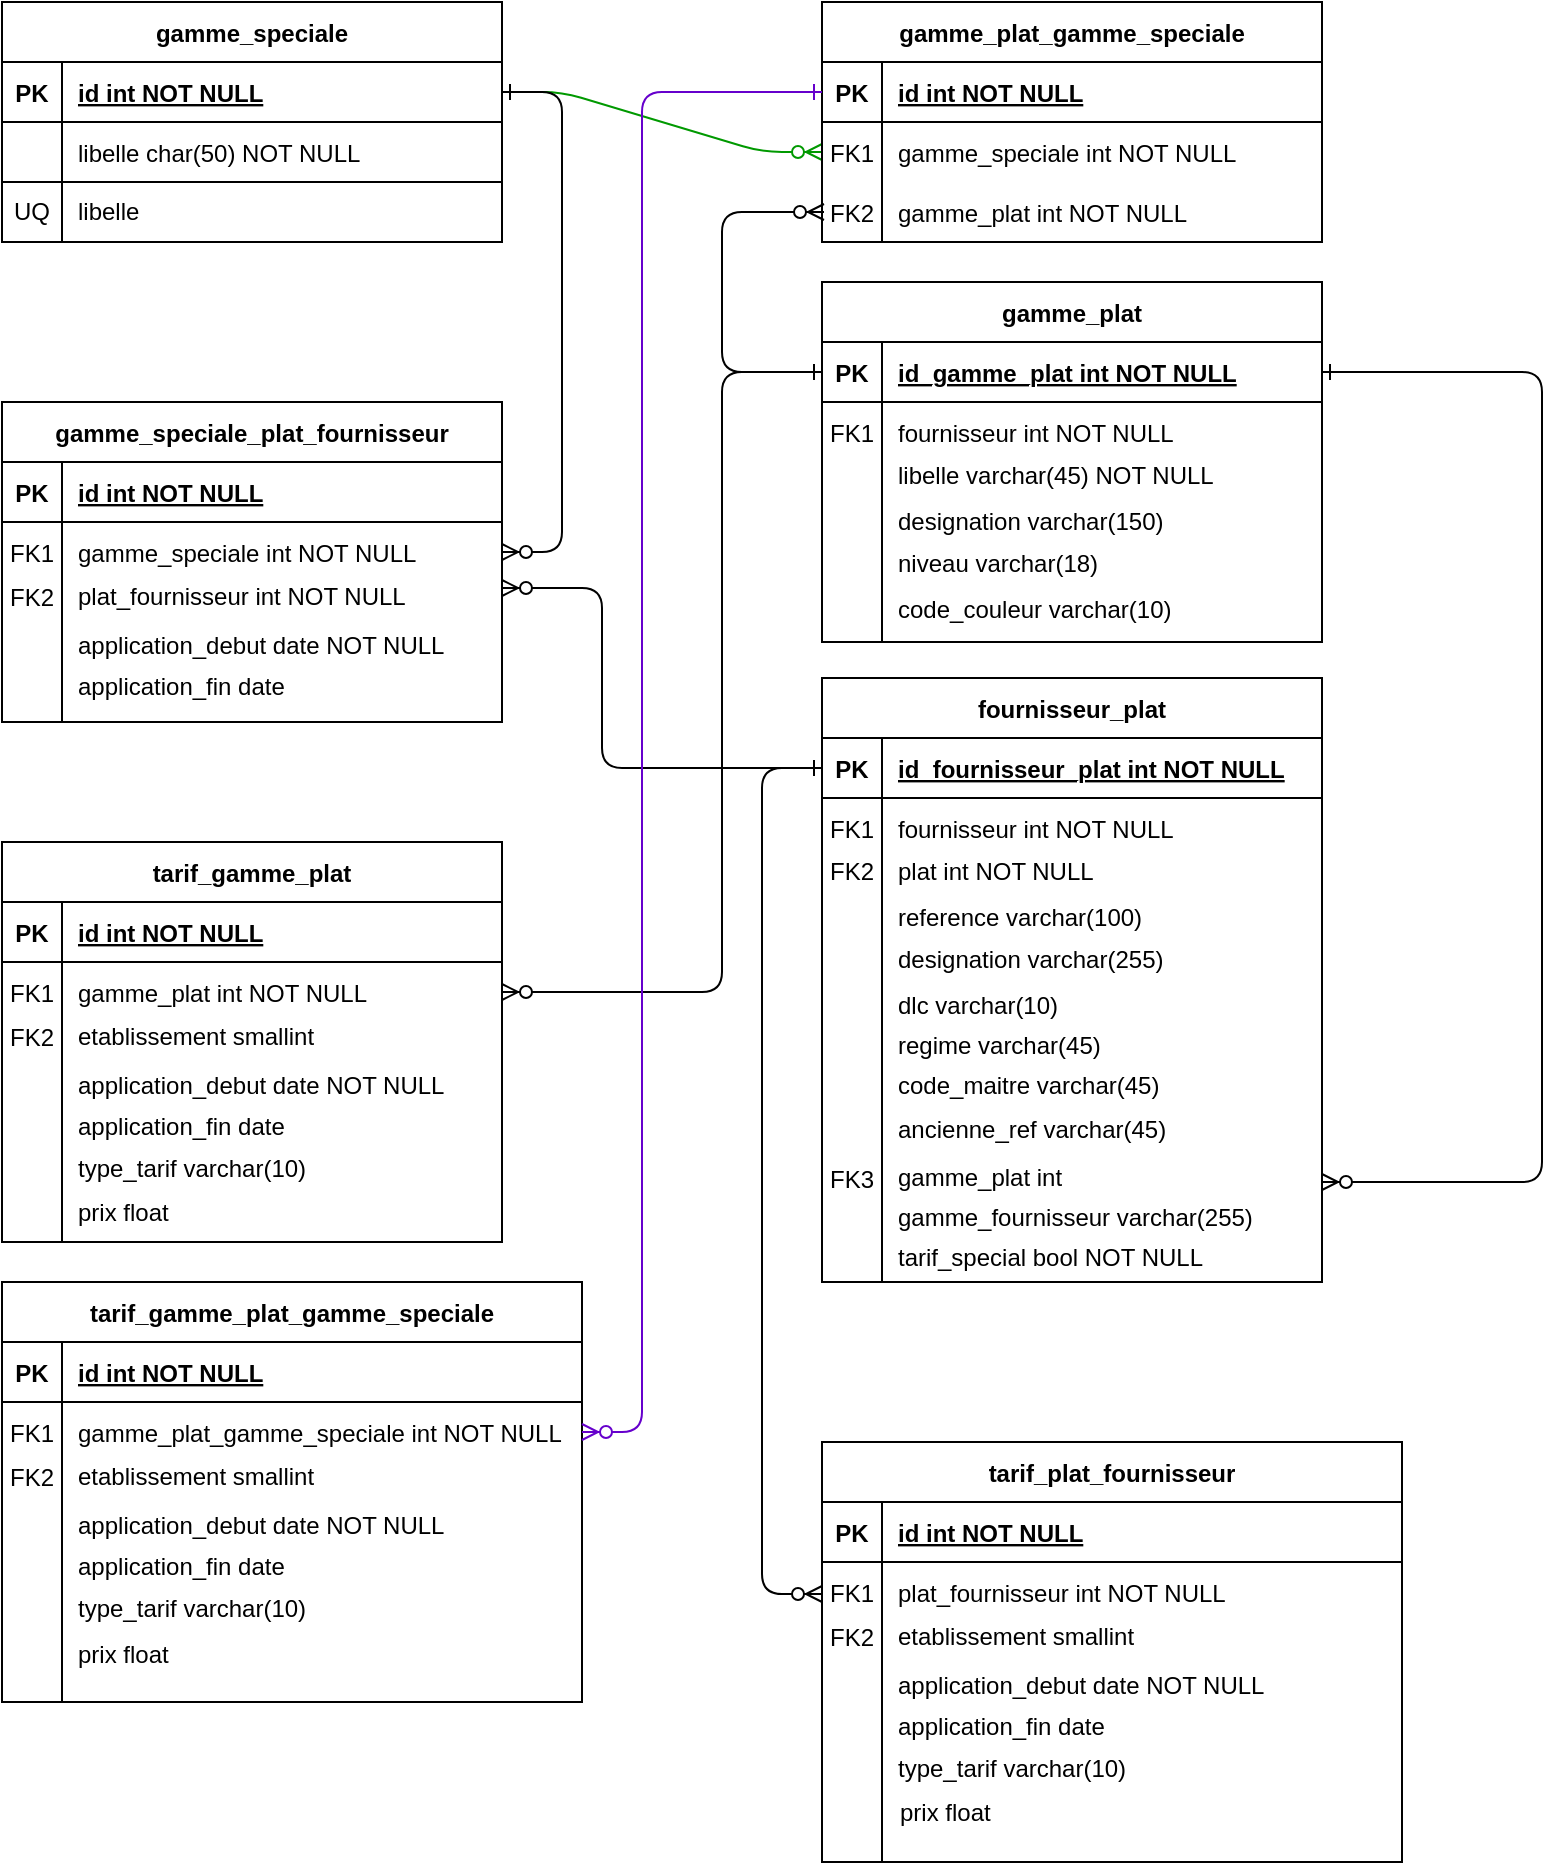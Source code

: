 <mxfile version="20.8.23" type="github">
  <diagram id="R2lEEEUBdFMjLlhIrx00" name="Page-1">
    <mxGraphModel dx="1376" dy="766" grid="1" gridSize="10" guides="1" tooltips="1" connect="1" arrows="1" fold="1" page="1" pageScale="1" pageWidth="850" pageHeight="1100" math="0" shadow="0" extFonts="Permanent Marker^https://fonts.googleapis.com/css?family=Permanent+Marker">
      <root>
        <mxCell id="0" />
        <mxCell id="1" parent="0" />
        <mxCell id="C-vyLk0tnHw3VtMMgP7b-1" value="" style="edgeStyle=entityRelationEdgeStyle;endArrow=ERzeroToMany;startArrow=ERone;endFill=1;startFill=0;strokeColor=#009900;" parent="1" source="C-vyLk0tnHw3VtMMgP7b-24" target="C-vyLk0tnHw3VtMMgP7b-6" edge="1">
          <mxGeometry width="100" height="100" relative="1" as="geometry">
            <mxPoint x="340" y="720" as="sourcePoint" />
            <mxPoint x="440" y="620" as="targetPoint" />
          </mxGeometry>
        </mxCell>
        <mxCell id="C-vyLk0tnHw3VtMMgP7b-12" value="" style="edgeStyle=elbowEdgeStyle;endArrow=ERzeroToMany;startArrow=ERone;endFill=1;startFill=0;exitX=0;exitY=0.5;exitDx=0;exitDy=0;" parent="1" source="C-vyLk0tnHw3VtMMgP7b-14" edge="1">
          <mxGeometry width="100" height="100" relative="1" as="geometry">
            <mxPoint x="440" y="330" as="sourcePoint" />
            <mxPoint x="451" y="225" as="targetPoint" />
            <Array as="points">
              <mxPoint x="400" y="280" />
            </Array>
          </mxGeometry>
        </mxCell>
        <mxCell id="C-vyLk0tnHw3VtMMgP7b-2" value="gamme_plat_gamme_speciale" style="shape=table;startSize=30;container=1;collapsible=1;childLayout=tableLayout;fixedRows=1;rowLines=0;fontStyle=1;align=center;resizeLast=1;" parent="1" vertex="1">
          <mxGeometry x="450" y="120" width="250" height="120" as="geometry" />
        </mxCell>
        <mxCell id="C-vyLk0tnHw3VtMMgP7b-3" value="" style="shape=partialRectangle;collapsible=0;dropTarget=0;pointerEvents=0;fillColor=none;points=[[0,0.5],[1,0.5]];portConstraint=eastwest;top=0;left=0;right=0;bottom=1;" parent="C-vyLk0tnHw3VtMMgP7b-2" vertex="1">
          <mxGeometry y="30" width="250" height="30" as="geometry" />
        </mxCell>
        <mxCell id="C-vyLk0tnHw3VtMMgP7b-4" value="PK" style="shape=partialRectangle;overflow=hidden;connectable=0;fillColor=none;top=0;left=0;bottom=0;right=0;fontStyle=1;" parent="C-vyLk0tnHw3VtMMgP7b-3" vertex="1">
          <mxGeometry width="30" height="30" as="geometry">
            <mxRectangle width="30" height="30" as="alternateBounds" />
          </mxGeometry>
        </mxCell>
        <mxCell id="C-vyLk0tnHw3VtMMgP7b-5" value="id int NOT NULL " style="shape=partialRectangle;overflow=hidden;connectable=0;fillColor=none;top=0;left=0;bottom=0;right=0;align=left;spacingLeft=6;fontStyle=5;" parent="C-vyLk0tnHw3VtMMgP7b-3" vertex="1">
          <mxGeometry x="30" width="220" height="30" as="geometry">
            <mxRectangle width="220" height="30" as="alternateBounds" />
          </mxGeometry>
        </mxCell>
        <mxCell id="C-vyLk0tnHw3VtMMgP7b-6" value="" style="shape=partialRectangle;collapsible=0;dropTarget=0;pointerEvents=0;fillColor=none;points=[[0,0.5],[1,0.5]];portConstraint=eastwest;top=0;left=0;right=0;bottom=0;" parent="C-vyLk0tnHw3VtMMgP7b-2" vertex="1">
          <mxGeometry y="60" width="250" height="30" as="geometry" />
        </mxCell>
        <mxCell id="C-vyLk0tnHw3VtMMgP7b-7" value="FK1" style="shape=partialRectangle;overflow=hidden;connectable=0;fillColor=none;top=0;left=0;bottom=0;right=0;" parent="C-vyLk0tnHw3VtMMgP7b-6" vertex="1">
          <mxGeometry width="30" height="30" as="geometry">
            <mxRectangle width="30" height="30" as="alternateBounds" />
          </mxGeometry>
        </mxCell>
        <mxCell id="C-vyLk0tnHw3VtMMgP7b-8" value="gamme_speciale int NOT NULL" style="shape=partialRectangle;overflow=hidden;connectable=0;fillColor=none;top=0;left=0;bottom=0;right=0;align=left;spacingLeft=6;" parent="C-vyLk0tnHw3VtMMgP7b-6" vertex="1">
          <mxGeometry x="30" width="220" height="30" as="geometry">
            <mxRectangle width="220" height="30" as="alternateBounds" />
          </mxGeometry>
        </mxCell>
        <mxCell id="C-vyLk0tnHw3VtMMgP7b-9" value="" style="shape=partialRectangle;collapsible=0;dropTarget=0;pointerEvents=0;fillColor=none;points=[[0,0.5],[1,0.5]];portConstraint=eastwest;top=0;left=0;right=0;bottom=0;" parent="C-vyLk0tnHw3VtMMgP7b-2" vertex="1">
          <mxGeometry y="90" width="250" height="30" as="geometry" />
        </mxCell>
        <mxCell id="C-vyLk0tnHw3VtMMgP7b-10" value="" style="shape=partialRectangle;overflow=hidden;connectable=0;fillColor=none;top=0;left=0;bottom=0;right=0;" parent="C-vyLk0tnHw3VtMMgP7b-9" vertex="1">
          <mxGeometry width="30" height="30" as="geometry">
            <mxRectangle width="30" height="30" as="alternateBounds" />
          </mxGeometry>
        </mxCell>
        <mxCell id="C-vyLk0tnHw3VtMMgP7b-11" value="gamme_plat int NOT NULL" style="shape=partialRectangle;overflow=hidden;connectable=0;fillColor=none;top=0;left=0;bottom=0;right=0;align=left;spacingLeft=6;" parent="C-vyLk0tnHw3VtMMgP7b-9" vertex="1">
          <mxGeometry x="30" width="220" height="30" as="geometry">
            <mxRectangle width="220" height="30" as="alternateBounds" />
          </mxGeometry>
        </mxCell>
        <mxCell id="C-vyLk0tnHw3VtMMgP7b-23" value="gamme_speciale" style="shape=table;startSize=30;container=1;collapsible=1;childLayout=tableLayout;fixedRows=1;rowLines=0;fontStyle=1;align=center;resizeLast=1;" parent="1" vertex="1">
          <mxGeometry x="40" y="120" width="250" height="90" as="geometry" />
        </mxCell>
        <mxCell id="C-vyLk0tnHw3VtMMgP7b-24" value="" style="shape=partialRectangle;collapsible=0;dropTarget=0;pointerEvents=0;fillColor=none;points=[[0,0.5],[1,0.5]];portConstraint=eastwest;top=0;left=0;right=0;bottom=1;" parent="C-vyLk0tnHw3VtMMgP7b-23" vertex="1">
          <mxGeometry y="30" width="250" height="30" as="geometry" />
        </mxCell>
        <mxCell id="C-vyLk0tnHw3VtMMgP7b-25" value="PK" style="shape=partialRectangle;overflow=hidden;connectable=0;fillColor=none;top=0;left=0;bottom=0;right=0;fontStyle=1;" parent="C-vyLk0tnHw3VtMMgP7b-24" vertex="1">
          <mxGeometry width="30" height="30" as="geometry">
            <mxRectangle width="30" height="30" as="alternateBounds" />
          </mxGeometry>
        </mxCell>
        <mxCell id="C-vyLk0tnHw3VtMMgP7b-26" value="id int NOT NULL " style="shape=partialRectangle;overflow=hidden;connectable=0;fillColor=none;top=0;left=0;bottom=0;right=0;align=left;spacingLeft=6;fontStyle=5;" parent="C-vyLk0tnHw3VtMMgP7b-24" vertex="1">
          <mxGeometry x="30" width="220" height="30" as="geometry">
            <mxRectangle width="220" height="30" as="alternateBounds" />
          </mxGeometry>
        </mxCell>
        <mxCell id="C-vyLk0tnHw3VtMMgP7b-27" value="" style="shape=partialRectangle;collapsible=0;dropTarget=0;pointerEvents=0;fillColor=none;points=[[0,0.5],[1,0.5]];portConstraint=eastwest;top=0;left=0;right=0;bottom=0;" parent="C-vyLk0tnHw3VtMMgP7b-23" vertex="1">
          <mxGeometry y="60" width="250" height="30" as="geometry" />
        </mxCell>
        <mxCell id="C-vyLk0tnHw3VtMMgP7b-28" value="" style="shape=partialRectangle;overflow=hidden;connectable=0;fillColor=none;top=0;left=0;bottom=0;right=0;" parent="C-vyLk0tnHw3VtMMgP7b-27" vertex="1">
          <mxGeometry width="30" height="30" as="geometry">
            <mxRectangle width="30" height="30" as="alternateBounds" />
          </mxGeometry>
        </mxCell>
        <mxCell id="C-vyLk0tnHw3VtMMgP7b-29" value="libelle char(50) NOT NULL" style="shape=partialRectangle;overflow=hidden;connectable=0;fillColor=none;top=0;left=0;bottom=0;right=0;align=left;spacingLeft=6;" parent="C-vyLk0tnHw3VtMMgP7b-27" vertex="1">
          <mxGeometry x="30" width="220" height="30" as="geometry">
            <mxRectangle width="220" height="30" as="alternateBounds" />
          </mxGeometry>
        </mxCell>
        <mxCell id="PKVLe7EXoyPnnC9oGFnI-2" value="&lt;div align=&quot;left&quot;&gt;&lt;br&gt;&lt;/div&gt;" style="rounded=0;whiteSpace=wrap;html=1;fillColor=none;align=left;" parent="1" vertex="1">
          <mxGeometry x="70" y="210" width="220" height="30" as="geometry" />
        </mxCell>
        <mxCell id="PKVLe7EXoyPnnC9oGFnI-3" value="FK2" style="shape=partialRectangle;overflow=hidden;connectable=0;fillColor=none;top=0;left=0;bottom=0;right=0;" parent="1" vertex="1">
          <mxGeometry x="450" y="210" width="30" height="30" as="geometry">
            <mxRectangle width="30" height="30" as="alternateBounds" />
          </mxGeometry>
        </mxCell>
        <mxCell id="PKVLe7EXoyPnnC9oGFnI-9" value="UQ" style="rounded=0;whiteSpace=wrap;html=1;fillColor=none;" parent="1" vertex="1">
          <mxGeometry x="40" y="210" width="30" height="30" as="geometry" />
        </mxCell>
        <mxCell id="PKVLe7EXoyPnnC9oGFnI-11" value="libelle" style="shape=partialRectangle;overflow=hidden;connectable=0;fillColor=none;top=0;left=0;bottom=0;right=0;align=left;spacingLeft=6;" parent="1" vertex="1">
          <mxGeometry x="70" y="209" width="70" height="30" as="geometry">
            <mxRectangle width="220" height="30" as="alternateBounds" />
          </mxGeometry>
        </mxCell>
        <mxCell id="pYrHcKaZjE6l-m8TcKvA-19" value="" style="group" vertex="1" connectable="0" parent="1">
          <mxGeometry x="450" y="260" width="250" height="180" as="geometry" />
        </mxCell>
        <mxCell id="C-vyLk0tnHw3VtMMgP7b-13" value="gamme_plat" style="shape=table;startSize=30;container=1;collapsible=1;childLayout=tableLayout;fixedRows=1;rowLines=0;fontStyle=1;align=center;resizeLast=1;" parent="pYrHcKaZjE6l-m8TcKvA-19" vertex="1">
          <mxGeometry width="250" height="180" as="geometry" />
        </mxCell>
        <mxCell id="C-vyLk0tnHw3VtMMgP7b-14" value="" style="shape=partialRectangle;collapsible=0;dropTarget=0;pointerEvents=0;fillColor=none;points=[[0,0.5],[1,0.5]];portConstraint=eastwest;top=0;left=0;right=0;bottom=1;" parent="C-vyLk0tnHw3VtMMgP7b-13" vertex="1">
          <mxGeometry y="30" width="250" height="30" as="geometry" />
        </mxCell>
        <mxCell id="C-vyLk0tnHw3VtMMgP7b-15" value="PK" style="shape=partialRectangle;overflow=hidden;connectable=0;fillColor=none;top=0;left=0;bottom=0;right=0;fontStyle=1;" parent="C-vyLk0tnHw3VtMMgP7b-14" vertex="1">
          <mxGeometry width="30" height="30" as="geometry">
            <mxRectangle width="30" height="30" as="alternateBounds" />
          </mxGeometry>
        </mxCell>
        <mxCell id="C-vyLk0tnHw3VtMMgP7b-16" value="id_gamme_plat int NOT NULL " style="shape=partialRectangle;overflow=hidden;connectable=0;fillColor=none;top=0;left=0;bottom=0;right=0;align=left;spacingLeft=6;fontStyle=5;" parent="C-vyLk0tnHw3VtMMgP7b-14" vertex="1">
          <mxGeometry x="30" width="220" height="30" as="geometry">
            <mxRectangle width="220" height="30" as="alternateBounds" />
          </mxGeometry>
        </mxCell>
        <mxCell id="C-vyLk0tnHw3VtMMgP7b-17" value="" style="shape=partialRectangle;collapsible=0;dropTarget=0;pointerEvents=0;fillColor=none;points=[[0,0.5],[1,0.5]];portConstraint=eastwest;top=0;left=0;right=0;bottom=0;" parent="C-vyLk0tnHw3VtMMgP7b-13" vertex="1">
          <mxGeometry y="60" width="250" height="30" as="geometry" />
        </mxCell>
        <mxCell id="C-vyLk0tnHw3VtMMgP7b-18" value="FK1" style="shape=partialRectangle;overflow=hidden;connectable=0;fillColor=none;top=0;left=0;bottom=0;right=0;" parent="C-vyLk0tnHw3VtMMgP7b-17" vertex="1">
          <mxGeometry width="30" height="30" as="geometry">
            <mxRectangle width="30" height="30" as="alternateBounds" />
          </mxGeometry>
        </mxCell>
        <mxCell id="C-vyLk0tnHw3VtMMgP7b-19" value="fournisseur int NOT NULL" style="shape=partialRectangle;overflow=hidden;connectable=0;fillColor=none;top=0;left=0;bottom=0;right=0;align=left;spacingLeft=6;" parent="C-vyLk0tnHw3VtMMgP7b-17" vertex="1">
          <mxGeometry x="30" width="220" height="30" as="geometry">
            <mxRectangle width="220" height="30" as="alternateBounds" />
          </mxGeometry>
        </mxCell>
        <mxCell id="C-vyLk0tnHw3VtMMgP7b-20" value="" style="shape=partialRectangle;collapsible=0;dropTarget=0;pointerEvents=0;fillColor=none;points=[[0,0.5],[1,0.5]];portConstraint=eastwest;top=0;left=0;right=0;bottom=0;" parent="C-vyLk0tnHw3VtMMgP7b-13" vertex="1">
          <mxGeometry y="90" width="250" height="90" as="geometry" />
        </mxCell>
        <mxCell id="C-vyLk0tnHw3VtMMgP7b-21" value="" style="shape=partialRectangle;overflow=hidden;connectable=0;fillColor=none;top=0;left=0;bottom=0;right=0;" parent="C-vyLk0tnHw3VtMMgP7b-20" vertex="1">
          <mxGeometry width="30" height="90" as="geometry">
            <mxRectangle width="30" height="90" as="alternateBounds" />
          </mxGeometry>
        </mxCell>
        <mxCell id="C-vyLk0tnHw3VtMMgP7b-22" value="" style="shape=partialRectangle;overflow=hidden;connectable=0;fillColor=none;top=0;left=0;bottom=0;right=0;align=left;spacingLeft=6;" parent="C-vyLk0tnHw3VtMMgP7b-20" vertex="1">
          <mxGeometry x="30" width="220" height="90" as="geometry">
            <mxRectangle width="220" height="90" as="alternateBounds" />
          </mxGeometry>
        </mxCell>
        <mxCell id="pYrHcKaZjE6l-m8TcKvA-5" value="libelle varchar(45) NOT NULL" style="shape=partialRectangle;overflow=hidden;connectable=0;fillColor=none;top=0;left=0;bottom=0;right=0;align=left;spacingLeft=6;" vertex="1" parent="pYrHcKaZjE6l-m8TcKvA-19">
          <mxGeometry x="30" y="86" width="220" height="20" as="geometry">
            <mxRectangle width="220" height="20" as="alternateBounds" />
          </mxGeometry>
        </mxCell>
        <mxCell id="pYrHcKaZjE6l-m8TcKvA-6" value="designation varchar(150)" style="shape=partialRectangle;overflow=hidden;connectable=0;fillColor=none;top=0;left=0;bottom=0;right=0;align=left;spacingLeft=6;" vertex="1" parent="pYrHcKaZjE6l-m8TcKvA-19">
          <mxGeometry x="30" y="109" width="220" height="20" as="geometry">
            <mxRectangle width="220" height="20" as="alternateBounds" />
          </mxGeometry>
        </mxCell>
        <mxCell id="pYrHcKaZjE6l-m8TcKvA-7" value="niveau varchar(18)" style="shape=partialRectangle;overflow=hidden;connectable=0;fillColor=none;top=0;left=0;bottom=0;right=0;align=left;spacingLeft=6;" vertex="1" parent="pYrHcKaZjE6l-m8TcKvA-19">
          <mxGeometry x="30" y="130" width="220" height="20" as="geometry">
            <mxRectangle width="220" height="20" as="alternateBounds" />
          </mxGeometry>
        </mxCell>
        <mxCell id="pYrHcKaZjE6l-m8TcKvA-8" value="code_couleur varchar(10)" style="shape=partialRectangle;overflow=hidden;connectable=0;fillColor=none;top=0;left=0;bottom=0;right=0;align=left;spacingLeft=6;" vertex="1" parent="pYrHcKaZjE6l-m8TcKvA-19">
          <mxGeometry x="30" y="153" width="220" height="20" as="geometry">
            <mxRectangle width="220" height="20" as="alternateBounds" />
          </mxGeometry>
        </mxCell>
        <mxCell id="pYrHcKaZjE6l-m8TcKvA-20" value="" style="group" vertex="1" connectable="0" parent="1">
          <mxGeometry x="450" y="458" width="250" height="320" as="geometry" />
        </mxCell>
        <mxCell id="pYrHcKaZjE6l-m8TcKvA-21" value="fournisseur_plat" style="shape=table;startSize=30;container=1;collapsible=1;childLayout=tableLayout;fixedRows=1;rowLines=0;fontStyle=1;align=center;resizeLast=1;" vertex="1" parent="pYrHcKaZjE6l-m8TcKvA-20">
          <mxGeometry width="250" height="302" as="geometry" />
        </mxCell>
        <mxCell id="pYrHcKaZjE6l-m8TcKvA-22" value="" style="shape=partialRectangle;collapsible=0;dropTarget=0;pointerEvents=0;fillColor=none;points=[[0,0.5],[1,0.5]];portConstraint=eastwest;top=0;left=0;right=0;bottom=1;" vertex="1" parent="pYrHcKaZjE6l-m8TcKvA-21">
          <mxGeometry y="30" width="250" height="30" as="geometry" />
        </mxCell>
        <mxCell id="pYrHcKaZjE6l-m8TcKvA-23" value="PK" style="shape=partialRectangle;overflow=hidden;connectable=0;fillColor=none;top=0;left=0;bottom=0;right=0;fontStyle=1;" vertex="1" parent="pYrHcKaZjE6l-m8TcKvA-22">
          <mxGeometry width="30" height="30" as="geometry">
            <mxRectangle width="30" height="30" as="alternateBounds" />
          </mxGeometry>
        </mxCell>
        <mxCell id="pYrHcKaZjE6l-m8TcKvA-24" value="id_fournisseur_plat int NOT NULL " style="shape=partialRectangle;overflow=hidden;connectable=0;fillColor=none;top=0;left=0;bottom=0;right=0;align=left;spacingLeft=6;fontStyle=5;" vertex="1" parent="pYrHcKaZjE6l-m8TcKvA-22">
          <mxGeometry x="30" width="220" height="30" as="geometry">
            <mxRectangle width="220" height="30" as="alternateBounds" />
          </mxGeometry>
        </mxCell>
        <mxCell id="pYrHcKaZjE6l-m8TcKvA-25" value="" style="shape=partialRectangle;collapsible=0;dropTarget=0;pointerEvents=0;fillColor=none;points=[[0,0.5],[1,0.5]];portConstraint=eastwest;top=0;left=0;right=0;bottom=0;" vertex="1" parent="pYrHcKaZjE6l-m8TcKvA-21">
          <mxGeometry y="60" width="250" height="30" as="geometry" />
        </mxCell>
        <mxCell id="pYrHcKaZjE6l-m8TcKvA-26" value="FK1" style="shape=partialRectangle;overflow=hidden;connectable=0;fillColor=none;top=0;left=0;bottom=0;right=0;" vertex="1" parent="pYrHcKaZjE6l-m8TcKvA-25">
          <mxGeometry width="30" height="30" as="geometry">
            <mxRectangle width="30" height="30" as="alternateBounds" />
          </mxGeometry>
        </mxCell>
        <mxCell id="pYrHcKaZjE6l-m8TcKvA-27" value="fournisseur int NOT NULL" style="shape=partialRectangle;overflow=hidden;connectable=0;fillColor=none;top=0;left=0;bottom=0;right=0;align=left;spacingLeft=6;" vertex="1" parent="pYrHcKaZjE6l-m8TcKvA-25">
          <mxGeometry x="30" width="220" height="30" as="geometry">
            <mxRectangle width="220" height="30" as="alternateBounds" />
          </mxGeometry>
        </mxCell>
        <mxCell id="pYrHcKaZjE6l-m8TcKvA-28" value="" style="shape=partialRectangle;collapsible=0;dropTarget=0;pointerEvents=0;fillColor=none;points=[[0,0.5],[1,0.5]];portConstraint=eastwest;top=0;left=0;right=0;bottom=0;" vertex="1" parent="pYrHcKaZjE6l-m8TcKvA-21">
          <mxGeometry y="90" width="250" height="212" as="geometry" />
        </mxCell>
        <mxCell id="pYrHcKaZjE6l-m8TcKvA-29" value="" style="shape=partialRectangle;overflow=hidden;connectable=0;fillColor=none;top=0;left=0;bottom=0;right=0;" vertex="1" parent="pYrHcKaZjE6l-m8TcKvA-28">
          <mxGeometry width="30" height="212" as="geometry">
            <mxRectangle width="30" height="212" as="alternateBounds" />
          </mxGeometry>
        </mxCell>
        <mxCell id="pYrHcKaZjE6l-m8TcKvA-30" value="" style="shape=partialRectangle;overflow=hidden;connectable=0;fillColor=none;top=0;left=0;bottom=0;right=0;align=left;spacingLeft=6;" vertex="1" parent="pYrHcKaZjE6l-m8TcKvA-28">
          <mxGeometry x="30" width="220" height="212" as="geometry">
            <mxRectangle width="220" height="212" as="alternateBounds" />
          </mxGeometry>
        </mxCell>
        <mxCell id="pYrHcKaZjE6l-m8TcKvA-31" value="plat int NOT NULL" style="shape=partialRectangle;overflow=hidden;connectable=0;fillColor=none;top=0;left=0;bottom=0;right=0;align=left;spacingLeft=6;" vertex="1" parent="pYrHcKaZjE6l-m8TcKvA-20">
          <mxGeometry x="30" y="86" width="220" height="20" as="geometry">
            <mxRectangle width="220" height="20" as="alternateBounds" />
          </mxGeometry>
        </mxCell>
        <mxCell id="pYrHcKaZjE6l-m8TcKvA-32" value="reference varchar(100)" style="shape=partialRectangle;overflow=hidden;connectable=0;fillColor=none;top=0;left=0;bottom=0;right=0;align=left;spacingLeft=6;" vertex="1" parent="pYrHcKaZjE6l-m8TcKvA-20">
          <mxGeometry x="30" y="109" width="220" height="20" as="geometry">
            <mxRectangle width="220" height="20" as="alternateBounds" />
          </mxGeometry>
        </mxCell>
        <mxCell id="pYrHcKaZjE6l-m8TcKvA-33" value="designation varchar(255)" style="shape=partialRectangle;overflow=hidden;connectable=0;fillColor=none;top=0;left=0;bottom=0;right=0;align=left;spacingLeft=6;" vertex="1" parent="pYrHcKaZjE6l-m8TcKvA-20">
          <mxGeometry x="30" y="130" width="220" height="20" as="geometry">
            <mxRectangle width="220" height="20" as="alternateBounds" />
          </mxGeometry>
        </mxCell>
        <mxCell id="pYrHcKaZjE6l-m8TcKvA-34" value="dlc varchar(10)" style="shape=partialRectangle;overflow=hidden;connectable=0;fillColor=none;top=0;left=0;bottom=0;right=0;align=left;spacingLeft=6;" vertex="1" parent="pYrHcKaZjE6l-m8TcKvA-20">
          <mxGeometry x="30" y="153" width="220" height="20" as="geometry">
            <mxRectangle width="220" height="20" as="alternateBounds" />
          </mxGeometry>
        </mxCell>
        <mxCell id="pYrHcKaZjE6l-m8TcKvA-35" value="FK2" style="shape=partialRectangle;overflow=hidden;connectable=0;fillColor=none;top=0;left=0;bottom=0;right=0;" vertex="1" parent="pYrHcKaZjE6l-m8TcKvA-20">
          <mxGeometry y="81" width="30" height="30" as="geometry">
            <mxRectangle width="30" height="30" as="alternateBounds" />
          </mxGeometry>
        </mxCell>
        <mxCell id="pYrHcKaZjE6l-m8TcKvA-36" value="regime varchar(45)" style="shape=partialRectangle;overflow=hidden;connectable=0;fillColor=none;top=0;left=0;bottom=0;right=0;align=left;spacingLeft=6;" vertex="1" parent="pYrHcKaZjE6l-m8TcKvA-20">
          <mxGeometry x="30" y="173" width="220" height="20" as="geometry">
            <mxRectangle width="220" height="20" as="alternateBounds" />
          </mxGeometry>
        </mxCell>
        <mxCell id="pYrHcKaZjE6l-m8TcKvA-37" value="code_maitre varchar(45)" style="shape=partialRectangle;overflow=hidden;connectable=0;fillColor=none;top=0;left=0;bottom=0;right=0;align=left;spacingLeft=6;" vertex="1" parent="pYrHcKaZjE6l-m8TcKvA-20">
          <mxGeometry x="30" y="193" width="220" height="20" as="geometry">
            <mxRectangle width="220" height="20" as="alternateBounds" />
          </mxGeometry>
        </mxCell>
        <mxCell id="pYrHcKaZjE6l-m8TcKvA-38" value="ancienne_ref varchar(45)" style="shape=partialRectangle;overflow=hidden;connectable=0;fillColor=none;top=0;left=0;bottom=0;right=0;align=left;spacingLeft=6;" vertex="1" parent="pYrHcKaZjE6l-m8TcKvA-20">
          <mxGeometry x="30" y="215" width="220" height="20" as="geometry">
            <mxRectangle width="220" height="20" as="alternateBounds" />
          </mxGeometry>
        </mxCell>
        <mxCell id="pYrHcKaZjE6l-m8TcKvA-39" value="gamme_plat int" style="shape=partialRectangle;overflow=hidden;connectable=0;fillColor=none;top=0;left=0;bottom=0;right=0;align=left;spacingLeft=6;" vertex="1" parent="pYrHcKaZjE6l-m8TcKvA-20">
          <mxGeometry x="30" y="239" width="220" height="20" as="geometry">
            <mxRectangle width="220" height="20" as="alternateBounds" />
          </mxGeometry>
        </mxCell>
        <mxCell id="pYrHcKaZjE6l-m8TcKvA-40" value="FK3" style="shape=partialRectangle;overflow=hidden;connectable=0;fillColor=none;top=0;left=0;bottom=0;right=0;" vertex="1" parent="pYrHcKaZjE6l-m8TcKvA-20">
          <mxGeometry y="235" width="30" height="30" as="geometry">
            <mxRectangle width="30" height="30" as="alternateBounds" />
          </mxGeometry>
        </mxCell>
        <mxCell id="pYrHcKaZjE6l-m8TcKvA-42" value="gamme_fournisseur varchar(255)" style="shape=partialRectangle;overflow=hidden;connectable=0;fillColor=none;top=0;left=0;bottom=0;right=0;align=left;spacingLeft=6;" vertex="1" parent="pYrHcKaZjE6l-m8TcKvA-20">
          <mxGeometry x="30" y="259" width="220" height="20" as="geometry">
            <mxRectangle width="220" height="20" as="alternateBounds" />
          </mxGeometry>
        </mxCell>
        <mxCell id="pYrHcKaZjE6l-m8TcKvA-43" value="tarif_special bool NOT NULL" style="shape=partialRectangle;overflow=hidden;connectable=0;fillColor=none;top=0;left=0;bottom=0;right=0;align=left;spacingLeft=6;" vertex="1" parent="pYrHcKaZjE6l-m8TcKvA-20">
          <mxGeometry x="30" y="279" width="220" height="20" as="geometry">
            <mxRectangle width="220" height="20" as="alternateBounds" />
          </mxGeometry>
        </mxCell>
        <mxCell id="pYrHcKaZjE6l-m8TcKvA-41" value="" style="edgeStyle=elbowEdgeStyle;endArrow=ERzeroToMany;startArrow=ERone;endFill=1;startFill=0;exitX=1;exitY=0.5;exitDx=0;exitDy=0;" edge="1" parent="1" source="C-vyLk0tnHw3VtMMgP7b-14">
          <mxGeometry width="100" height="100" relative="1" as="geometry">
            <mxPoint x="369" y="410" as="sourcePoint" />
            <mxPoint x="700" y="710" as="targetPoint" />
            <Array as="points">
              <mxPoint x="810" y="560" />
            </Array>
          </mxGeometry>
        </mxCell>
        <mxCell id="pYrHcKaZjE6l-m8TcKvA-57" value="" style="group" vertex="1" connectable="0" parent="1">
          <mxGeometry x="40" y="320" width="250" height="160" as="geometry" />
        </mxCell>
        <mxCell id="pYrHcKaZjE6l-m8TcKvA-58" value="gamme_speciale_plat_fournisseur" style="shape=table;startSize=30;container=1;collapsible=1;childLayout=tableLayout;fixedRows=1;rowLines=0;fontStyle=1;align=center;resizeLast=1;" vertex="1" parent="pYrHcKaZjE6l-m8TcKvA-57">
          <mxGeometry width="250" height="160" as="geometry" />
        </mxCell>
        <mxCell id="pYrHcKaZjE6l-m8TcKvA-59" value="" style="shape=partialRectangle;collapsible=0;dropTarget=0;pointerEvents=0;fillColor=none;points=[[0,0.5],[1,0.5]];portConstraint=eastwest;top=0;left=0;right=0;bottom=1;" vertex="1" parent="pYrHcKaZjE6l-m8TcKvA-58">
          <mxGeometry y="30" width="250" height="30" as="geometry" />
        </mxCell>
        <mxCell id="pYrHcKaZjE6l-m8TcKvA-60" value="PK" style="shape=partialRectangle;overflow=hidden;connectable=0;fillColor=none;top=0;left=0;bottom=0;right=0;fontStyle=1;" vertex="1" parent="pYrHcKaZjE6l-m8TcKvA-59">
          <mxGeometry width="30" height="30" as="geometry">
            <mxRectangle width="30" height="30" as="alternateBounds" />
          </mxGeometry>
        </mxCell>
        <mxCell id="pYrHcKaZjE6l-m8TcKvA-61" value="id int NOT NULL " style="shape=partialRectangle;overflow=hidden;connectable=0;fillColor=none;top=0;left=0;bottom=0;right=0;align=left;spacingLeft=6;fontStyle=5;" vertex="1" parent="pYrHcKaZjE6l-m8TcKvA-59">
          <mxGeometry x="30" width="220" height="30" as="geometry">
            <mxRectangle width="220" height="30" as="alternateBounds" />
          </mxGeometry>
        </mxCell>
        <mxCell id="pYrHcKaZjE6l-m8TcKvA-62" value="" style="shape=partialRectangle;collapsible=0;dropTarget=0;pointerEvents=0;fillColor=none;points=[[0,0.5],[1,0.5]];portConstraint=eastwest;top=0;left=0;right=0;bottom=0;" vertex="1" parent="pYrHcKaZjE6l-m8TcKvA-58">
          <mxGeometry y="60" width="250" height="30" as="geometry" />
        </mxCell>
        <mxCell id="pYrHcKaZjE6l-m8TcKvA-63" value="FK1" style="shape=partialRectangle;overflow=hidden;connectable=0;fillColor=none;top=0;left=0;bottom=0;right=0;" vertex="1" parent="pYrHcKaZjE6l-m8TcKvA-62">
          <mxGeometry width="30" height="30" as="geometry">
            <mxRectangle width="30" height="30" as="alternateBounds" />
          </mxGeometry>
        </mxCell>
        <mxCell id="pYrHcKaZjE6l-m8TcKvA-64" value="gamme_speciale int NOT NULL" style="shape=partialRectangle;overflow=hidden;connectable=0;fillColor=none;top=0;left=0;bottom=0;right=0;align=left;spacingLeft=6;" vertex="1" parent="pYrHcKaZjE6l-m8TcKvA-62">
          <mxGeometry x="30" width="220" height="30" as="geometry">
            <mxRectangle width="220" height="30" as="alternateBounds" />
          </mxGeometry>
        </mxCell>
        <mxCell id="pYrHcKaZjE6l-m8TcKvA-65" value="" style="shape=partialRectangle;collapsible=0;dropTarget=0;pointerEvents=0;fillColor=none;points=[[0,0.5],[1,0.5]];portConstraint=eastwest;top=0;left=0;right=0;bottom=0;" vertex="1" parent="pYrHcKaZjE6l-m8TcKvA-58">
          <mxGeometry y="90" width="250" height="70" as="geometry" />
        </mxCell>
        <mxCell id="pYrHcKaZjE6l-m8TcKvA-66" value="" style="shape=partialRectangle;overflow=hidden;connectable=0;fillColor=none;top=0;left=0;bottom=0;right=0;" vertex="1" parent="pYrHcKaZjE6l-m8TcKvA-65">
          <mxGeometry width="30" height="70" as="geometry">
            <mxRectangle width="30" height="70" as="alternateBounds" />
          </mxGeometry>
        </mxCell>
        <mxCell id="pYrHcKaZjE6l-m8TcKvA-67" value="" style="shape=partialRectangle;overflow=hidden;connectable=0;fillColor=none;top=0;left=0;bottom=0;right=0;align=left;spacingLeft=6;" vertex="1" parent="pYrHcKaZjE6l-m8TcKvA-65">
          <mxGeometry x="30" width="220" height="70" as="geometry">
            <mxRectangle width="220" height="70" as="alternateBounds" />
          </mxGeometry>
        </mxCell>
        <mxCell id="pYrHcKaZjE6l-m8TcKvA-68" value="plat_fournisseur int NOT NULL" style="shape=partialRectangle;overflow=hidden;connectable=0;fillColor=none;top=0;left=0;bottom=0;right=0;align=left;spacingLeft=6;" vertex="1" parent="pYrHcKaZjE6l-m8TcKvA-57">
          <mxGeometry x="30" y="84" width="220" height="25" as="geometry">
            <mxRectangle width="220" height="20" as="alternateBounds" />
          </mxGeometry>
        </mxCell>
        <mxCell id="pYrHcKaZjE6l-m8TcKvA-69" value="application_debut date NOT NULL" style="shape=partialRectangle;overflow=hidden;connectable=0;fillColor=none;top=0;left=0;bottom=0;right=0;align=left;spacingLeft=6;" vertex="1" parent="pYrHcKaZjE6l-m8TcKvA-57">
          <mxGeometry x="30" y="108" width="220" height="25.5" as="geometry">
            <mxRectangle width="220" height="20" as="alternateBounds" />
          </mxGeometry>
        </mxCell>
        <mxCell id="pYrHcKaZjE6l-m8TcKvA-72" value="FK2" style="shape=partialRectangle;overflow=hidden;connectable=0;fillColor=none;top=0;left=0;bottom=0;right=0;" vertex="1" parent="pYrHcKaZjE6l-m8TcKvA-57">
          <mxGeometry y="89" width="30" height="15" as="geometry">
            <mxRectangle width="30" height="30" as="alternateBounds" />
          </mxGeometry>
        </mxCell>
        <mxCell id="pYrHcKaZjE6l-m8TcKvA-70" value="application_fin date" style="shape=partialRectangle;overflow=hidden;connectable=0;fillColor=none;top=0;left=0;bottom=0;right=0;align=left;spacingLeft=6;" vertex="1" parent="pYrHcKaZjE6l-m8TcKvA-57">
          <mxGeometry x="30" y="131" width="220" height="21" as="geometry">
            <mxRectangle width="220" height="20" as="alternateBounds" />
          </mxGeometry>
        </mxCell>
        <mxCell id="pYrHcKaZjE6l-m8TcKvA-80" value="" style="edgeStyle=entityRelationEdgeStyle;endArrow=ERzeroToMany;startArrow=ERone;endFill=1;startFill=0;exitX=1;exitY=0.5;exitDx=0;exitDy=0;" edge="1" parent="1" source="C-vyLk0tnHw3VtMMgP7b-24" target="pYrHcKaZjE6l-m8TcKvA-62">
          <mxGeometry width="100" height="100" relative="1" as="geometry">
            <mxPoint x="300" y="175" as="sourcePoint" />
            <mxPoint x="460" y="205" as="targetPoint" />
          </mxGeometry>
        </mxCell>
        <mxCell id="pYrHcKaZjE6l-m8TcKvA-82" value="" style="edgeStyle=elbowEdgeStyle;endArrow=ERzeroToMany;startArrow=ERone;endFill=1;startFill=0;exitX=0;exitY=0.5;exitDx=0;exitDy=0;strokeColor=#000000;" edge="1" parent="1" source="pYrHcKaZjE6l-m8TcKvA-22">
          <mxGeometry width="100" height="100" relative="1" as="geometry">
            <mxPoint x="450" y="500" as="sourcePoint" />
            <mxPoint x="290" y="413" as="targetPoint" />
            <Array as="points">
              <mxPoint x="340" y="528" />
            </Array>
          </mxGeometry>
        </mxCell>
        <mxCell id="pYrHcKaZjE6l-m8TcKvA-87" value="" style="group" vertex="1" connectable="0" parent="1">
          <mxGeometry x="40" y="540" width="250" height="173" as="geometry" />
        </mxCell>
        <mxCell id="pYrHcKaZjE6l-m8TcKvA-88" value="tarif_gamme_plat" style="shape=table;startSize=30;container=1;collapsible=1;childLayout=tableLayout;fixedRows=1;rowLines=0;fontStyle=1;align=center;resizeLast=1;" vertex="1" parent="pYrHcKaZjE6l-m8TcKvA-87">
          <mxGeometry width="250" height="200" as="geometry" />
        </mxCell>
        <mxCell id="pYrHcKaZjE6l-m8TcKvA-89" value="" style="shape=partialRectangle;collapsible=0;dropTarget=0;pointerEvents=0;fillColor=none;points=[[0,0.5],[1,0.5]];portConstraint=eastwest;top=0;left=0;right=0;bottom=1;" vertex="1" parent="pYrHcKaZjE6l-m8TcKvA-88">
          <mxGeometry y="30" width="250" height="30" as="geometry" />
        </mxCell>
        <mxCell id="pYrHcKaZjE6l-m8TcKvA-90" value="PK" style="shape=partialRectangle;overflow=hidden;connectable=0;fillColor=none;top=0;left=0;bottom=0;right=0;fontStyle=1;" vertex="1" parent="pYrHcKaZjE6l-m8TcKvA-89">
          <mxGeometry width="30" height="30" as="geometry">
            <mxRectangle width="30" height="30" as="alternateBounds" />
          </mxGeometry>
        </mxCell>
        <mxCell id="pYrHcKaZjE6l-m8TcKvA-91" value="id int NOT NULL " style="shape=partialRectangle;overflow=hidden;connectable=0;fillColor=none;top=0;left=0;bottom=0;right=0;align=left;spacingLeft=6;fontStyle=5;" vertex="1" parent="pYrHcKaZjE6l-m8TcKvA-89">
          <mxGeometry x="30" width="220" height="30" as="geometry">
            <mxRectangle width="220" height="30" as="alternateBounds" />
          </mxGeometry>
        </mxCell>
        <mxCell id="pYrHcKaZjE6l-m8TcKvA-92" value="" style="shape=partialRectangle;collapsible=0;dropTarget=0;pointerEvents=0;fillColor=none;points=[[0,0.5],[1,0.5]];portConstraint=eastwest;top=0;left=0;right=0;bottom=0;" vertex="1" parent="pYrHcKaZjE6l-m8TcKvA-88">
          <mxGeometry y="60" width="250" height="30" as="geometry" />
        </mxCell>
        <mxCell id="pYrHcKaZjE6l-m8TcKvA-93" value="FK1" style="shape=partialRectangle;overflow=hidden;connectable=0;fillColor=none;top=0;left=0;bottom=0;right=0;" vertex="1" parent="pYrHcKaZjE6l-m8TcKvA-92">
          <mxGeometry width="30" height="30" as="geometry">
            <mxRectangle width="30" height="30" as="alternateBounds" />
          </mxGeometry>
        </mxCell>
        <mxCell id="pYrHcKaZjE6l-m8TcKvA-94" value="gamme_plat int NOT NULL" style="shape=partialRectangle;overflow=hidden;connectable=0;fillColor=none;top=0;left=0;bottom=0;right=0;align=left;spacingLeft=6;" vertex="1" parent="pYrHcKaZjE6l-m8TcKvA-92">
          <mxGeometry x="30" width="220" height="30" as="geometry">
            <mxRectangle width="220" height="30" as="alternateBounds" />
          </mxGeometry>
        </mxCell>
        <mxCell id="pYrHcKaZjE6l-m8TcKvA-95" value="" style="shape=partialRectangle;collapsible=0;dropTarget=0;pointerEvents=0;fillColor=none;points=[[0,0.5],[1,0.5]];portConstraint=eastwest;top=0;left=0;right=0;bottom=0;" vertex="1" parent="pYrHcKaZjE6l-m8TcKvA-88">
          <mxGeometry y="90" width="250" height="110" as="geometry" />
        </mxCell>
        <mxCell id="pYrHcKaZjE6l-m8TcKvA-96" value="" style="shape=partialRectangle;overflow=hidden;connectable=0;fillColor=none;top=0;left=0;bottom=0;right=0;" vertex="1" parent="pYrHcKaZjE6l-m8TcKvA-95">
          <mxGeometry width="30" height="110" as="geometry">
            <mxRectangle width="30" height="110" as="alternateBounds" />
          </mxGeometry>
        </mxCell>
        <mxCell id="pYrHcKaZjE6l-m8TcKvA-97" value="" style="shape=partialRectangle;overflow=hidden;connectable=0;fillColor=none;top=0;left=0;bottom=0;right=0;align=left;spacingLeft=6;" vertex="1" parent="pYrHcKaZjE6l-m8TcKvA-95">
          <mxGeometry x="30" width="220" height="110" as="geometry">
            <mxRectangle width="220" height="110" as="alternateBounds" />
          </mxGeometry>
        </mxCell>
        <mxCell id="pYrHcKaZjE6l-m8TcKvA-98" value="etablissement smallint" style="shape=partialRectangle;overflow=hidden;connectable=0;fillColor=none;top=0;left=0;bottom=0;right=0;align=left;spacingLeft=6;" vertex="1" parent="pYrHcKaZjE6l-m8TcKvA-87">
          <mxGeometry x="30" y="84" width="220" height="25" as="geometry">
            <mxRectangle width="220" height="20" as="alternateBounds" />
          </mxGeometry>
        </mxCell>
        <mxCell id="pYrHcKaZjE6l-m8TcKvA-99" value="application_debut date NOT NULL" style="shape=partialRectangle;overflow=hidden;connectable=0;fillColor=none;top=0;left=0;bottom=0;right=0;align=left;spacingLeft=6;" vertex="1" parent="pYrHcKaZjE6l-m8TcKvA-87">
          <mxGeometry x="30" y="108" width="220" height="25.5" as="geometry">
            <mxRectangle width="220" height="20" as="alternateBounds" />
          </mxGeometry>
        </mxCell>
        <mxCell id="pYrHcKaZjE6l-m8TcKvA-100" value="FK2" style="shape=partialRectangle;overflow=hidden;connectable=0;fillColor=none;top=0;left=0;bottom=0;right=0;" vertex="1" parent="pYrHcKaZjE6l-m8TcKvA-87">
          <mxGeometry y="89" width="30" height="15" as="geometry">
            <mxRectangle width="30" height="30" as="alternateBounds" />
          </mxGeometry>
        </mxCell>
        <mxCell id="pYrHcKaZjE6l-m8TcKvA-101" value="application_fin date" style="shape=partialRectangle;overflow=hidden;connectable=0;fillColor=none;top=0;left=0;bottom=0;right=0;align=left;spacingLeft=6;" vertex="1" parent="pYrHcKaZjE6l-m8TcKvA-87">
          <mxGeometry x="30" y="131" width="220" height="21" as="geometry">
            <mxRectangle width="220" height="20" as="alternateBounds" />
          </mxGeometry>
        </mxCell>
        <mxCell id="pYrHcKaZjE6l-m8TcKvA-103" value="type_tarif varchar(10)" style="shape=partialRectangle;overflow=hidden;connectable=0;fillColor=none;top=0;left=0;bottom=0;right=0;align=left;spacingLeft=6;" vertex="1" parent="pYrHcKaZjE6l-m8TcKvA-87">
          <mxGeometry x="30" y="152" width="220" height="21" as="geometry">
            <mxRectangle width="220" height="20" as="alternateBounds" />
          </mxGeometry>
        </mxCell>
        <mxCell id="pYrHcKaZjE6l-m8TcKvA-102" value="prix float" style="shape=partialRectangle;overflow=hidden;connectable=0;fillColor=none;top=0;left=0;bottom=0;right=0;align=left;spacingLeft=6;" vertex="1" parent="1">
          <mxGeometry x="70" y="714" width="220" height="21" as="geometry">
            <mxRectangle width="220" height="20" as="alternateBounds" />
          </mxGeometry>
        </mxCell>
        <mxCell id="pYrHcKaZjE6l-m8TcKvA-104" value="" style="edgeStyle=elbowEdgeStyle;endArrow=ERzeroToMany;startArrow=ERone;endFill=1;startFill=0;exitX=0;exitY=0.5;exitDx=0;exitDy=0;entryX=1;entryY=0.5;entryDx=0;entryDy=0;" edge="1" parent="1" source="C-vyLk0tnHw3VtMMgP7b-14" target="pYrHcKaZjE6l-m8TcKvA-92">
          <mxGeometry width="100" height="100" relative="1" as="geometry">
            <mxPoint x="460" y="315" as="sourcePoint" />
            <mxPoint x="461" y="235" as="targetPoint" />
            <Array as="points">
              <mxPoint x="400" y="460" />
            </Array>
          </mxGeometry>
        </mxCell>
        <mxCell id="pYrHcKaZjE6l-m8TcKvA-105" value="" style="group" vertex="1" connectable="0" parent="1">
          <mxGeometry x="40" y="760" width="290" height="200" as="geometry" />
        </mxCell>
        <mxCell id="pYrHcKaZjE6l-m8TcKvA-106" value="tarif_gamme_plat_gamme_speciale" style="shape=table;startSize=30;container=1;collapsible=1;childLayout=tableLayout;fixedRows=1;rowLines=0;fontStyle=1;align=center;resizeLast=1;" vertex="1" parent="pYrHcKaZjE6l-m8TcKvA-105">
          <mxGeometry width="290" height="210" as="geometry" />
        </mxCell>
        <mxCell id="pYrHcKaZjE6l-m8TcKvA-107" value="" style="shape=partialRectangle;collapsible=0;dropTarget=0;pointerEvents=0;fillColor=none;points=[[0,0.5],[1,0.5]];portConstraint=eastwest;top=0;left=0;right=0;bottom=1;" vertex="1" parent="pYrHcKaZjE6l-m8TcKvA-106">
          <mxGeometry y="30" width="290" height="30" as="geometry" />
        </mxCell>
        <mxCell id="pYrHcKaZjE6l-m8TcKvA-108" value="PK" style="shape=partialRectangle;overflow=hidden;connectable=0;fillColor=none;top=0;left=0;bottom=0;right=0;fontStyle=1;" vertex="1" parent="pYrHcKaZjE6l-m8TcKvA-107">
          <mxGeometry width="30" height="30" as="geometry">
            <mxRectangle width="30" height="30" as="alternateBounds" />
          </mxGeometry>
        </mxCell>
        <mxCell id="pYrHcKaZjE6l-m8TcKvA-109" value="id int NOT NULL " style="shape=partialRectangle;overflow=hidden;connectable=0;fillColor=none;top=0;left=0;bottom=0;right=0;align=left;spacingLeft=6;fontStyle=5;" vertex="1" parent="pYrHcKaZjE6l-m8TcKvA-107">
          <mxGeometry x="30" width="260" height="30" as="geometry">
            <mxRectangle width="260" height="30" as="alternateBounds" />
          </mxGeometry>
        </mxCell>
        <mxCell id="pYrHcKaZjE6l-m8TcKvA-110" value="" style="shape=partialRectangle;collapsible=0;dropTarget=0;pointerEvents=0;fillColor=none;points=[[0,0.5],[1,0.5]];portConstraint=eastwest;top=0;left=0;right=0;bottom=0;" vertex="1" parent="pYrHcKaZjE6l-m8TcKvA-106">
          <mxGeometry y="60" width="290" height="30" as="geometry" />
        </mxCell>
        <mxCell id="pYrHcKaZjE6l-m8TcKvA-111" value="FK1" style="shape=partialRectangle;overflow=hidden;connectable=0;fillColor=none;top=0;left=0;bottom=0;right=0;" vertex="1" parent="pYrHcKaZjE6l-m8TcKvA-110">
          <mxGeometry width="30" height="30" as="geometry">
            <mxRectangle width="30" height="30" as="alternateBounds" />
          </mxGeometry>
        </mxCell>
        <mxCell id="pYrHcKaZjE6l-m8TcKvA-112" value="gamme_plat_gamme_speciale int NOT NULL" style="shape=partialRectangle;overflow=hidden;connectable=0;fillColor=none;top=0;left=0;bottom=0;right=0;align=left;spacingLeft=6;" vertex="1" parent="pYrHcKaZjE6l-m8TcKvA-110">
          <mxGeometry x="30" width="260" height="30" as="geometry">
            <mxRectangle width="260" height="30" as="alternateBounds" />
          </mxGeometry>
        </mxCell>
        <mxCell id="pYrHcKaZjE6l-m8TcKvA-113" value="" style="shape=partialRectangle;collapsible=0;dropTarget=0;pointerEvents=0;fillColor=none;points=[[0,0.5],[1,0.5]];portConstraint=eastwest;top=0;left=0;right=0;bottom=0;" vertex="1" parent="pYrHcKaZjE6l-m8TcKvA-106">
          <mxGeometry y="90" width="290" height="120" as="geometry" />
        </mxCell>
        <mxCell id="pYrHcKaZjE6l-m8TcKvA-114" value="" style="shape=partialRectangle;overflow=hidden;connectable=0;fillColor=none;top=0;left=0;bottom=0;right=0;" vertex="1" parent="pYrHcKaZjE6l-m8TcKvA-113">
          <mxGeometry width="30" height="120" as="geometry">
            <mxRectangle width="30" height="120" as="alternateBounds" />
          </mxGeometry>
        </mxCell>
        <mxCell id="pYrHcKaZjE6l-m8TcKvA-115" value="" style="shape=partialRectangle;overflow=hidden;connectable=0;fillColor=none;top=0;left=0;bottom=0;right=0;align=left;spacingLeft=6;" vertex="1" parent="pYrHcKaZjE6l-m8TcKvA-113">
          <mxGeometry x="30" width="260" height="120" as="geometry">
            <mxRectangle width="260" height="120" as="alternateBounds" />
          </mxGeometry>
        </mxCell>
        <mxCell id="pYrHcKaZjE6l-m8TcKvA-116" value="etablissement smallint" style="shape=partialRectangle;overflow=hidden;connectable=0;fillColor=none;top=0;left=0;bottom=0;right=0;align=left;spacingLeft=6;" vertex="1" parent="pYrHcKaZjE6l-m8TcKvA-105">
          <mxGeometry x="30" y="84" width="220" height="25" as="geometry">
            <mxRectangle width="220" height="20" as="alternateBounds" />
          </mxGeometry>
        </mxCell>
        <mxCell id="pYrHcKaZjE6l-m8TcKvA-117" value="application_debut date NOT NULL" style="shape=partialRectangle;overflow=hidden;connectable=0;fillColor=none;top=0;left=0;bottom=0;right=0;align=left;spacingLeft=6;" vertex="1" parent="pYrHcKaZjE6l-m8TcKvA-105">
          <mxGeometry x="30" y="108" width="220" height="25.5" as="geometry">
            <mxRectangle width="220" height="20" as="alternateBounds" />
          </mxGeometry>
        </mxCell>
        <mxCell id="pYrHcKaZjE6l-m8TcKvA-118" value="FK2" style="shape=partialRectangle;overflow=hidden;connectable=0;fillColor=none;top=0;left=0;bottom=0;right=0;" vertex="1" parent="pYrHcKaZjE6l-m8TcKvA-105">
          <mxGeometry y="89" width="30" height="15" as="geometry">
            <mxRectangle width="30" height="30" as="alternateBounds" />
          </mxGeometry>
        </mxCell>
        <mxCell id="pYrHcKaZjE6l-m8TcKvA-119" value="application_fin date" style="shape=partialRectangle;overflow=hidden;connectable=0;fillColor=none;top=0;left=0;bottom=0;right=0;align=left;spacingLeft=6;" vertex="1" parent="pYrHcKaZjE6l-m8TcKvA-105">
          <mxGeometry x="30" y="131" width="220" height="21" as="geometry">
            <mxRectangle width="220" height="20" as="alternateBounds" />
          </mxGeometry>
        </mxCell>
        <mxCell id="pYrHcKaZjE6l-m8TcKvA-120" value="type_tarif varchar(10)" style="shape=partialRectangle;overflow=hidden;connectable=0;fillColor=none;top=0;left=0;bottom=0;right=0;align=left;spacingLeft=6;" vertex="1" parent="pYrHcKaZjE6l-m8TcKvA-105">
          <mxGeometry x="30" y="152" width="220" height="21" as="geometry">
            <mxRectangle width="220" height="20" as="alternateBounds" />
          </mxGeometry>
        </mxCell>
        <mxCell id="pYrHcKaZjE6l-m8TcKvA-139" value="prix float" style="shape=partialRectangle;overflow=hidden;connectable=0;fillColor=none;top=0;left=0;bottom=0;right=0;align=left;spacingLeft=6;" vertex="1" parent="pYrHcKaZjE6l-m8TcKvA-105">
          <mxGeometry x="30" y="175" width="220" height="21" as="geometry">
            <mxRectangle width="220" height="20" as="alternateBounds" />
          </mxGeometry>
        </mxCell>
        <mxCell id="pYrHcKaZjE6l-m8TcKvA-121" value="" style="edgeStyle=elbowEdgeStyle;endArrow=ERzeroToMany;startArrow=ERone;endFill=1;startFill=0;exitX=0;exitY=0.5;exitDx=0;exitDy=0;entryX=1;entryY=0.5;entryDx=0;entryDy=0;strokeColor=#6600CC;" edge="1" parent="1" source="C-vyLk0tnHw3VtMMgP7b-3" target="pYrHcKaZjE6l-m8TcKvA-110">
          <mxGeometry width="100" height="100" relative="1" as="geometry">
            <mxPoint x="460" y="315" as="sourcePoint" />
            <mxPoint x="300" y="625" as="targetPoint" />
            <Array as="points">
              <mxPoint x="360" y="500" />
            </Array>
          </mxGeometry>
        </mxCell>
        <mxCell id="pYrHcKaZjE6l-m8TcKvA-123" value="" style="group" vertex="1" connectable="0" parent="1">
          <mxGeometry x="450" y="840" width="290" height="210" as="geometry" />
        </mxCell>
        <mxCell id="pYrHcKaZjE6l-m8TcKvA-124" value="tarif_plat_fournisseur" style="shape=table;startSize=30;container=1;collapsible=1;childLayout=tableLayout;fixedRows=1;rowLines=0;fontStyle=1;align=center;resizeLast=1;" vertex="1" parent="pYrHcKaZjE6l-m8TcKvA-123">
          <mxGeometry width="290" height="210" as="geometry" />
        </mxCell>
        <mxCell id="pYrHcKaZjE6l-m8TcKvA-125" value="" style="shape=partialRectangle;collapsible=0;dropTarget=0;pointerEvents=0;fillColor=none;points=[[0,0.5],[1,0.5]];portConstraint=eastwest;top=0;left=0;right=0;bottom=1;" vertex="1" parent="pYrHcKaZjE6l-m8TcKvA-124">
          <mxGeometry y="30" width="290" height="30" as="geometry" />
        </mxCell>
        <mxCell id="pYrHcKaZjE6l-m8TcKvA-126" value="PK" style="shape=partialRectangle;overflow=hidden;connectable=0;fillColor=none;top=0;left=0;bottom=0;right=0;fontStyle=1;" vertex="1" parent="pYrHcKaZjE6l-m8TcKvA-125">
          <mxGeometry width="30" height="30" as="geometry">
            <mxRectangle width="30" height="30" as="alternateBounds" />
          </mxGeometry>
        </mxCell>
        <mxCell id="pYrHcKaZjE6l-m8TcKvA-127" value="id int NOT NULL " style="shape=partialRectangle;overflow=hidden;connectable=0;fillColor=none;top=0;left=0;bottom=0;right=0;align=left;spacingLeft=6;fontStyle=5;" vertex="1" parent="pYrHcKaZjE6l-m8TcKvA-125">
          <mxGeometry x="30" width="260" height="30" as="geometry">
            <mxRectangle width="260" height="30" as="alternateBounds" />
          </mxGeometry>
        </mxCell>
        <mxCell id="pYrHcKaZjE6l-m8TcKvA-128" value="" style="shape=partialRectangle;collapsible=0;dropTarget=0;pointerEvents=0;fillColor=none;points=[[0,0.5],[1,0.5]];portConstraint=eastwest;top=0;left=0;right=0;bottom=0;" vertex="1" parent="pYrHcKaZjE6l-m8TcKvA-124">
          <mxGeometry y="60" width="290" height="30" as="geometry" />
        </mxCell>
        <mxCell id="pYrHcKaZjE6l-m8TcKvA-129" value="FK1" style="shape=partialRectangle;overflow=hidden;connectable=0;fillColor=none;top=0;left=0;bottom=0;right=0;" vertex="1" parent="pYrHcKaZjE6l-m8TcKvA-128">
          <mxGeometry width="30" height="30" as="geometry">
            <mxRectangle width="30" height="30" as="alternateBounds" />
          </mxGeometry>
        </mxCell>
        <mxCell id="pYrHcKaZjE6l-m8TcKvA-130" value="plat_fournisseur int NOT NULL" style="shape=partialRectangle;overflow=hidden;connectable=0;fillColor=none;top=0;left=0;bottom=0;right=0;align=left;spacingLeft=6;" vertex="1" parent="pYrHcKaZjE6l-m8TcKvA-128">
          <mxGeometry x="30" width="260" height="30" as="geometry">
            <mxRectangle width="260" height="30" as="alternateBounds" />
          </mxGeometry>
        </mxCell>
        <mxCell id="pYrHcKaZjE6l-m8TcKvA-147" value="" style="shape=partialRectangle;collapsible=0;dropTarget=0;pointerEvents=0;fillColor=none;points=[[0,0.5],[1,0.5]];portConstraint=eastwest;top=0;left=0;right=0;bottom=0;" vertex="1" parent="pYrHcKaZjE6l-m8TcKvA-124">
          <mxGeometry y="90" width="290" height="120" as="geometry" />
        </mxCell>
        <mxCell id="pYrHcKaZjE6l-m8TcKvA-148" value="" style="shape=partialRectangle;overflow=hidden;connectable=0;fillColor=none;top=0;left=0;bottom=0;right=0;" vertex="1" parent="pYrHcKaZjE6l-m8TcKvA-147">
          <mxGeometry width="30" height="120" as="geometry">
            <mxRectangle width="30" height="120" as="alternateBounds" />
          </mxGeometry>
        </mxCell>
        <mxCell id="pYrHcKaZjE6l-m8TcKvA-149" value="" style="shape=partialRectangle;overflow=hidden;connectable=0;fillColor=none;top=0;left=0;bottom=0;right=0;align=left;spacingLeft=6;" vertex="1" parent="pYrHcKaZjE6l-m8TcKvA-147">
          <mxGeometry x="30" width="260" height="120" as="geometry">
            <mxRectangle width="260" height="120" as="alternateBounds" />
          </mxGeometry>
        </mxCell>
        <mxCell id="pYrHcKaZjE6l-m8TcKvA-134" value="etablissement smallint" style="shape=partialRectangle;overflow=hidden;connectable=0;fillColor=none;top=0;left=0;bottom=0;right=0;align=left;spacingLeft=6;" vertex="1" parent="pYrHcKaZjE6l-m8TcKvA-123">
          <mxGeometry x="30" y="84" width="220" height="25" as="geometry">
            <mxRectangle width="220" height="20" as="alternateBounds" />
          </mxGeometry>
        </mxCell>
        <mxCell id="pYrHcKaZjE6l-m8TcKvA-135" value="application_debut date NOT NULL" style="shape=partialRectangle;overflow=hidden;connectable=0;fillColor=none;top=0;left=0;bottom=0;right=0;align=left;spacingLeft=6;" vertex="1" parent="pYrHcKaZjE6l-m8TcKvA-123">
          <mxGeometry x="30" y="108" width="220" height="25.5" as="geometry">
            <mxRectangle width="220" height="20" as="alternateBounds" />
          </mxGeometry>
        </mxCell>
        <mxCell id="pYrHcKaZjE6l-m8TcKvA-136" value="FK2" style="shape=partialRectangle;overflow=hidden;connectable=0;fillColor=none;top=0;left=0;bottom=0;right=0;" vertex="1" parent="pYrHcKaZjE6l-m8TcKvA-123">
          <mxGeometry y="89" width="30" height="15" as="geometry">
            <mxRectangle width="30" height="30" as="alternateBounds" />
          </mxGeometry>
        </mxCell>
        <mxCell id="pYrHcKaZjE6l-m8TcKvA-137" value="application_fin date" style="shape=partialRectangle;overflow=hidden;connectable=0;fillColor=none;top=0;left=0;bottom=0;right=0;align=left;spacingLeft=6;" vertex="1" parent="pYrHcKaZjE6l-m8TcKvA-123">
          <mxGeometry x="30" y="131" width="220" height="21" as="geometry">
            <mxRectangle width="220" height="20" as="alternateBounds" />
          </mxGeometry>
        </mxCell>
        <mxCell id="pYrHcKaZjE6l-m8TcKvA-138" value="type_tarif varchar(10)" style="shape=partialRectangle;overflow=hidden;connectable=0;fillColor=none;top=0;left=0;bottom=0;right=0;align=left;spacingLeft=6;" vertex="1" parent="pYrHcKaZjE6l-m8TcKvA-123">
          <mxGeometry x="30" y="152" width="220" height="21" as="geometry">
            <mxRectangle width="220" height="20" as="alternateBounds" />
          </mxGeometry>
        </mxCell>
        <mxCell id="pYrHcKaZjE6l-m8TcKvA-142" value="prix float" style="shape=partialRectangle;overflow=hidden;connectable=0;fillColor=none;top=0;left=0;bottom=0;right=0;align=left;spacingLeft=6;" vertex="1" parent="pYrHcKaZjE6l-m8TcKvA-123">
          <mxGeometry x="31" y="174" width="220" height="21" as="geometry">
            <mxRectangle width="220" height="20" as="alternateBounds" />
          </mxGeometry>
        </mxCell>
        <mxCell id="pYrHcKaZjE6l-m8TcKvA-143" value="" style="edgeStyle=elbowEdgeStyle;endArrow=ERzeroToMany;startArrow=ERone;endFill=1;startFill=0;strokeColor=#000000;entryX=0;entryY=0.5;entryDx=0;entryDy=0;" edge="1" parent="1">
          <mxGeometry width="100" height="100" relative="1" as="geometry">
            <mxPoint x="450" y="503" as="sourcePoint" />
            <mxPoint x="450" y="916" as="targetPoint" />
            <Array as="points">
              <mxPoint x="420" y="731" />
            </Array>
          </mxGeometry>
        </mxCell>
      </root>
    </mxGraphModel>
  </diagram>
</mxfile>
